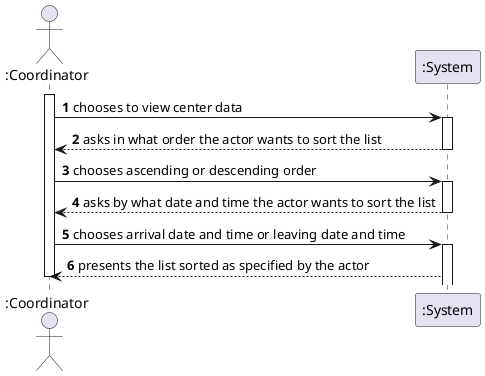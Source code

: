 @startuml

autonumber

actor ":Coordinator" as adm
participant ":System" as sys

activate adm

adm -> sys : chooses to view center data

activate sys

sys --> adm : asks in what order the actor wants to sort the list

deactivate sys

adm -> sys : chooses ascending or descending order

activate sys

sys --> adm : asks by what date and time the actor wants to sort the list

deactivate sys

adm -> sys : chooses arrival date and time or leaving date and time

activate sys

sys --> adm : presents the list sorted as specified by the actor

deactivate adm

@enduml